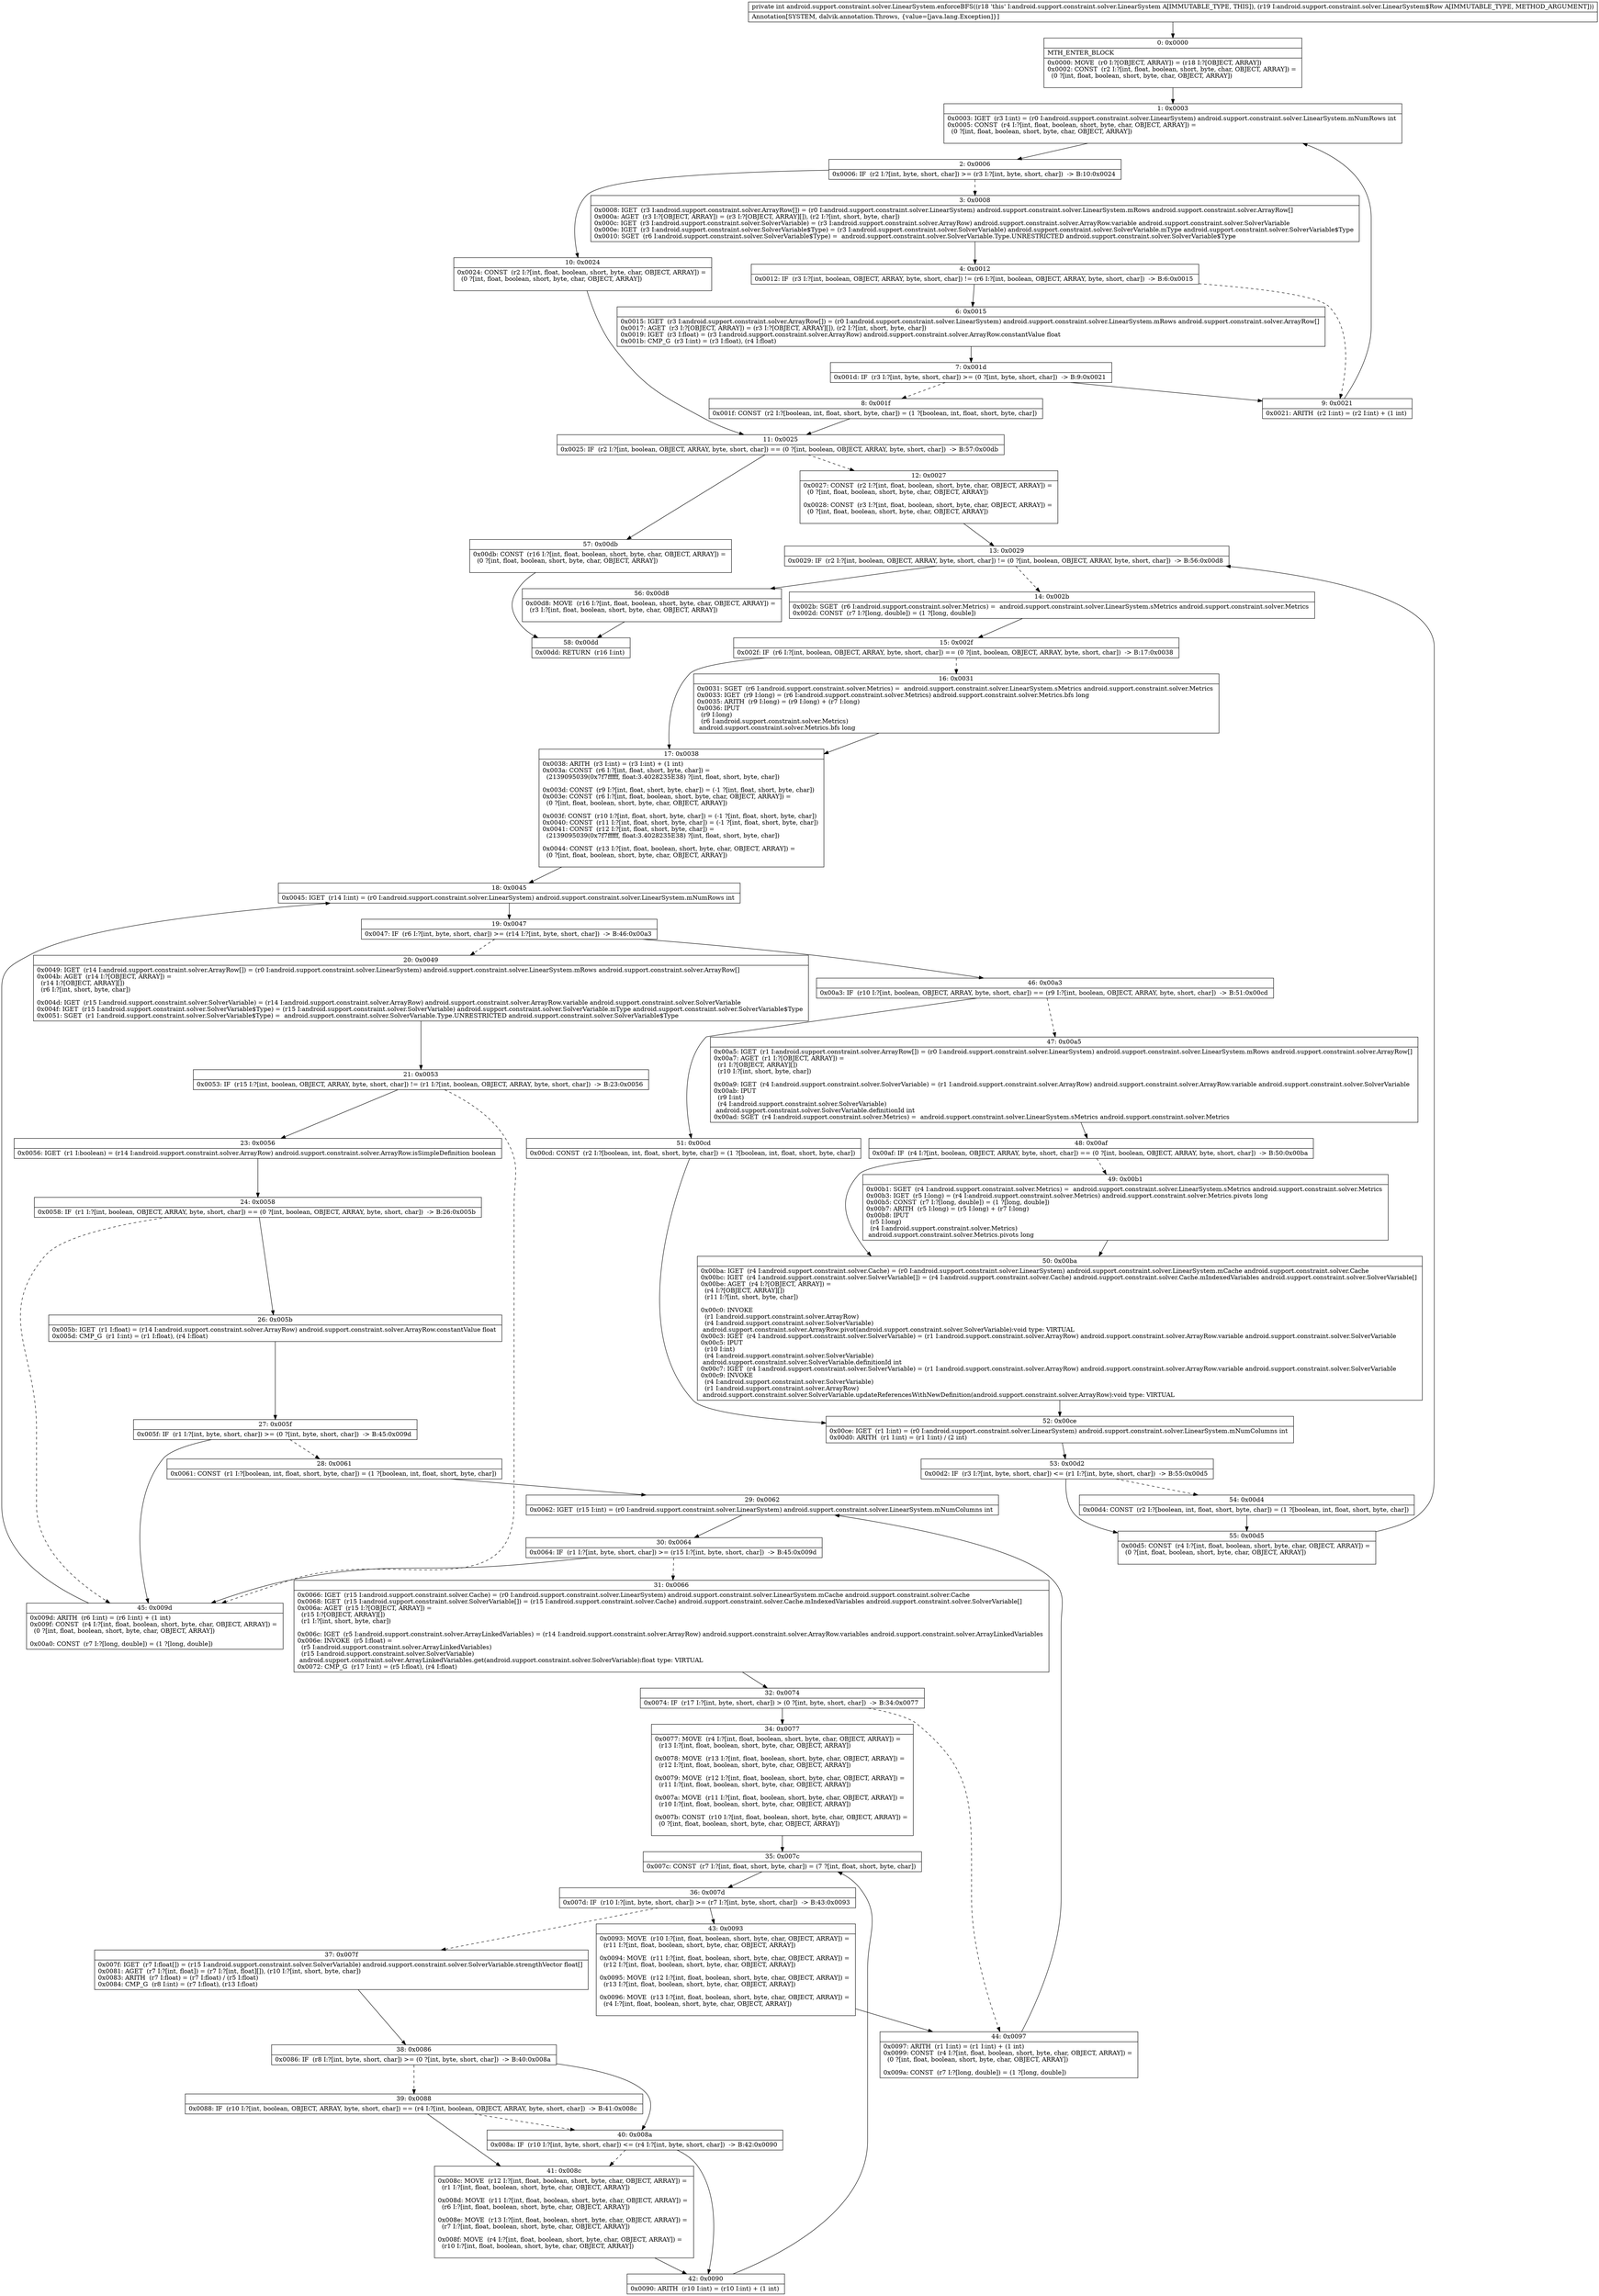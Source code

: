 digraph "CFG forandroid.support.constraint.solver.LinearSystem.enforceBFS(Landroid\/support\/constraint\/solver\/LinearSystem$Row;)I" {
Node_0 [shape=record,label="{0\:\ 0x0000|MTH_ENTER_BLOCK\l|0x0000: MOVE  (r0 I:?[OBJECT, ARRAY]) = (r18 I:?[OBJECT, ARRAY]) \l0x0002: CONST  (r2 I:?[int, float, boolean, short, byte, char, OBJECT, ARRAY]) = \l  (0 ?[int, float, boolean, short, byte, char, OBJECT, ARRAY])\l \l}"];
Node_1 [shape=record,label="{1\:\ 0x0003|0x0003: IGET  (r3 I:int) = (r0 I:android.support.constraint.solver.LinearSystem) android.support.constraint.solver.LinearSystem.mNumRows int \l0x0005: CONST  (r4 I:?[int, float, boolean, short, byte, char, OBJECT, ARRAY]) = \l  (0 ?[int, float, boolean, short, byte, char, OBJECT, ARRAY])\l \l}"];
Node_2 [shape=record,label="{2\:\ 0x0006|0x0006: IF  (r2 I:?[int, byte, short, char]) \>= (r3 I:?[int, byte, short, char])  \-\> B:10:0x0024 \l}"];
Node_3 [shape=record,label="{3\:\ 0x0008|0x0008: IGET  (r3 I:android.support.constraint.solver.ArrayRow[]) = (r0 I:android.support.constraint.solver.LinearSystem) android.support.constraint.solver.LinearSystem.mRows android.support.constraint.solver.ArrayRow[] \l0x000a: AGET  (r3 I:?[OBJECT, ARRAY]) = (r3 I:?[OBJECT, ARRAY][]), (r2 I:?[int, short, byte, char]) \l0x000c: IGET  (r3 I:android.support.constraint.solver.SolverVariable) = (r3 I:android.support.constraint.solver.ArrayRow) android.support.constraint.solver.ArrayRow.variable android.support.constraint.solver.SolverVariable \l0x000e: IGET  (r3 I:android.support.constraint.solver.SolverVariable$Type) = (r3 I:android.support.constraint.solver.SolverVariable) android.support.constraint.solver.SolverVariable.mType android.support.constraint.solver.SolverVariable$Type \l0x0010: SGET  (r6 I:android.support.constraint.solver.SolverVariable$Type) =  android.support.constraint.solver.SolverVariable.Type.UNRESTRICTED android.support.constraint.solver.SolverVariable$Type \l}"];
Node_4 [shape=record,label="{4\:\ 0x0012|0x0012: IF  (r3 I:?[int, boolean, OBJECT, ARRAY, byte, short, char]) != (r6 I:?[int, boolean, OBJECT, ARRAY, byte, short, char])  \-\> B:6:0x0015 \l}"];
Node_6 [shape=record,label="{6\:\ 0x0015|0x0015: IGET  (r3 I:android.support.constraint.solver.ArrayRow[]) = (r0 I:android.support.constraint.solver.LinearSystem) android.support.constraint.solver.LinearSystem.mRows android.support.constraint.solver.ArrayRow[] \l0x0017: AGET  (r3 I:?[OBJECT, ARRAY]) = (r3 I:?[OBJECT, ARRAY][]), (r2 I:?[int, short, byte, char]) \l0x0019: IGET  (r3 I:float) = (r3 I:android.support.constraint.solver.ArrayRow) android.support.constraint.solver.ArrayRow.constantValue float \l0x001b: CMP_G  (r3 I:int) = (r3 I:float), (r4 I:float) \l}"];
Node_7 [shape=record,label="{7\:\ 0x001d|0x001d: IF  (r3 I:?[int, byte, short, char]) \>= (0 ?[int, byte, short, char])  \-\> B:9:0x0021 \l}"];
Node_8 [shape=record,label="{8\:\ 0x001f|0x001f: CONST  (r2 I:?[boolean, int, float, short, byte, char]) = (1 ?[boolean, int, float, short, byte, char]) \l}"];
Node_9 [shape=record,label="{9\:\ 0x0021|0x0021: ARITH  (r2 I:int) = (r2 I:int) + (1 int) \l}"];
Node_10 [shape=record,label="{10\:\ 0x0024|0x0024: CONST  (r2 I:?[int, float, boolean, short, byte, char, OBJECT, ARRAY]) = \l  (0 ?[int, float, boolean, short, byte, char, OBJECT, ARRAY])\l \l}"];
Node_11 [shape=record,label="{11\:\ 0x0025|0x0025: IF  (r2 I:?[int, boolean, OBJECT, ARRAY, byte, short, char]) == (0 ?[int, boolean, OBJECT, ARRAY, byte, short, char])  \-\> B:57:0x00db \l}"];
Node_12 [shape=record,label="{12\:\ 0x0027|0x0027: CONST  (r2 I:?[int, float, boolean, short, byte, char, OBJECT, ARRAY]) = \l  (0 ?[int, float, boolean, short, byte, char, OBJECT, ARRAY])\l \l0x0028: CONST  (r3 I:?[int, float, boolean, short, byte, char, OBJECT, ARRAY]) = \l  (0 ?[int, float, boolean, short, byte, char, OBJECT, ARRAY])\l \l}"];
Node_13 [shape=record,label="{13\:\ 0x0029|0x0029: IF  (r2 I:?[int, boolean, OBJECT, ARRAY, byte, short, char]) != (0 ?[int, boolean, OBJECT, ARRAY, byte, short, char])  \-\> B:56:0x00d8 \l}"];
Node_14 [shape=record,label="{14\:\ 0x002b|0x002b: SGET  (r6 I:android.support.constraint.solver.Metrics) =  android.support.constraint.solver.LinearSystem.sMetrics android.support.constraint.solver.Metrics \l0x002d: CONST  (r7 I:?[long, double]) = (1 ?[long, double]) \l}"];
Node_15 [shape=record,label="{15\:\ 0x002f|0x002f: IF  (r6 I:?[int, boolean, OBJECT, ARRAY, byte, short, char]) == (0 ?[int, boolean, OBJECT, ARRAY, byte, short, char])  \-\> B:17:0x0038 \l}"];
Node_16 [shape=record,label="{16\:\ 0x0031|0x0031: SGET  (r6 I:android.support.constraint.solver.Metrics) =  android.support.constraint.solver.LinearSystem.sMetrics android.support.constraint.solver.Metrics \l0x0033: IGET  (r9 I:long) = (r6 I:android.support.constraint.solver.Metrics) android.support.constraint.solver.Metrics.bfs long \l0x0035: ARITH  (r9 I:long) = (r9 I:long) + (r7 I:long) \l0x0036: IPUT  \l  (r9 I:long)\l  (r6 I:android.support.constraint.solver.Metrics)\l android.support.constraint.solver.Metrics.bfs long \l}"];
Node_17 [shape=record,label="{17\:\ 0x0038|0x0038: ARITH  (r3 I:int) = (r3 I:int) + (1 int) \l0x003a: CONST  (r6 I:?[int, float, short, byte, char]) = \l  (2139095039(0x7f7fffff, float:3.4028235E38) ?[int, float, short, byte, char])\l \l0x003d: CONST  (r9 I:?[int, float, short, byte, char]) = (\-1 ?[int, float, short, byte, char]) \l0x003e: CONST  (r6 I:?[int, float, boolean, short, byte, char, OBJECT, ARRAY]) = \l  (0 ?[int, float, boolean, short, byte, char, OBJECT, ARRAY])\l \l0x003f: CONST  (r10 I:?[int, float, short, byte, char]) = (\-1 ?[int, float, short, byte, char]) \l0x0040: CONST  (r11 I:?[int, float, short, byte, char]) = (\-1 ?[int, float, short, byte, char]) \l0x0041: CONST  (r12 I:?[int, float, short, byte, char]) = \l  (2139095039(0x7f7fffff, float:3.4028235E38) ?[int, float, short, byte, char])\l \l0x0044: CONST  (r13 I:?[int, float, boolean, short, byte, char, OBJECT, ARRAY]) = \l  (0 ?[int, float, boolean, short, byte, char, OBJECT, ARRAY])\l \l}"];
Node_18 [shape=record,label="{18\:\ 0x0045|0x0045: IGET  (r14 I:int) = (r0 I:android.support.constraint.solver.LinearSystem) android.support.constraint.solver.LinearSystem.mNumRows int \l}"];
Node_19 [shape=record,label="{19\:\ 0x0047|0x0047: IF  (r6 I:?[int, byte, short, char]) \>= (r14 I:?[int, byte, short, char])  \-\> B:46:0x00a3 \l}"];
Node_20 [shape=record,label="{20\:\ 0x0049|0x0049: IGET  (r14 I:android.support.constraint.solver.ArrayRow[]) = (r0 I:android.support.constraint.solver.LinearSystem) android.support.constraint.solver.LinearSystem.mRows android.support.constraint.solver.ArrayRow[] \l0x004b: AGET  (r14 I:?[OBJECT, ARRAY]) = \l  (r14 I:?[OBJECT, ARRAY][])\l  (r6 I:?[int, short, byte, char])\l \l0x004d: IGET  (r15 I:android.support.constraint.solver.SolverVariable) = (r14 I:android.support.constraint.solver.ArrayRow) android.support.constraint.solver.ArrayRow.variable android.support.constraint.solver.SolverVariable \l0x004f: IGET  (r15 I:android.support.constraint.solver.SolverVariable$Type) = (r15 I:android.support.constraint.solver.SolverVariable) android.support.constraint.solver.SolverVariable.mType android.support.constraint.solver.SolverVariable$Type \l0x0051: SGET  (r1 I:android.support.constraint.solver.SolverVariable$Type) =  android.support.constraint.solver.SolverVariable.Type.UNRESTRICTED android.support.constraint.solver.SolverVariable$Type \l}"];
Node_21 [shape=record,label="{21\:\ 0x0053|0x0053: IF  (r15 I:?[int, boolean, OBJECT, ARRAY, byte, short, char]) != (r1 I:?[int, boolean, OBJECT, ARRAY, byte, short, char])  \-\> B:23:0x0056 \l}"];
Node_23 [shape=record,label="{23\:\ 0x0056|0x0056: IGET  (r1 I:boolean) = (r14 I:android.support.constraint.solver.ArrayRow) android.support.constraint.solver.ArrayRow.isSimpleDefinition boolean \l}"];
Node_24 [shape=record,label="{24\:\ 0x0058|0x0058: IF  (r1 I:?[int, boolean, OBJECT, ARRAY, byte, short, char]) == (0 ?[int, boolean, OBJECT, ARRAY, byte, short, char])  \-\> B:26:0x005b \l}"];
Node_26 [shape=record,label="{26\:\ 0x005b|0x005b: IGET  (r1 I:float) = (r14 I:android.support.constraint.solver.ArrayRow) android.support.constraint.solver.ArrayRow.constantValue float \l0x005d: CMP_G  (r1 I:int) = (r1 I:float), (r4 I:float) \l}"];
Node_27 [shape=record,label="{27\:\ 0x005f|0x005f: IF  (r1 I:?[int, byte, short, char]) \>= (0 ?[int, byte, short, char])  \-\> B:45:0x009d \l}"];
Node_28 [shape=record,label="{28\:\ 0x0061|0x0061: CONST  (r1 I:?[boolean, int, float, short, byte, char]) = (1 ?[boolean, int, float, short, byte, char]) \l}"];
Node_29 [shape=record,label="{29\:\ 0x0062|0x0062: IGET  (r15 I:int) = (r0 I:android.support.constraint.solver.LinearSystem) android.support.constraint.solver.LinearSystem.mNumColumns int \l}"];
Node_30 [shape=record,label="{30\:\ 0x0064|0x0064: IF  (r1 I:?[int, byte, short, char]) \>= (r15 I:?[int, byte, short, char])  \-\> B:45:0x009d \l}"];
Node_31 [shape=record,label="{31\:\ 0x0066|0x0066: IGET  (r15 I:android.support.constraint.solver.Cache) = (r0 I:android.support.constraint.solver.LinearSystem) android.support.constraint.solver.LinearSystem.mCache android.support.constraint.solver.Cache \l0x0068: IGET  (r15 I:android.support.constraint.solver.SolverVariable[]) = (r15 I:android.support.constraint.solver.Cache) android.support.constraint.solver.Cache.mIndexedVariables android.support.constraint.solver.SolverVariable[] \l0x006a: AGET  (r15 I:?[OBJECT, ARRAY]) = \l  (r15 I:?[OBJECT, ARRAY][])\l  (r1 I:?[int, short, byte, char])\l \l0x006c: IGET  (r5 I:android.support.constraint.solver.ArrayLinkedVariables) = (r14 I:android.support.constraint.solver.ArrayRow) android.support.constraint.solver.ArrayRow.variables android.support.constraint.solver.ArrayLinkedVariables \l0x006e: INVOKE  (r5 I:float) = \l  (r5 I:android.support.constraint.solver.ArrayLinkedVariables)\l  (r15 I:android.support.constraint.solver.SolverVariable)\l android.support.constraint.solver.ArrayLinkedVariables.get(android.support.constraint.solver.SolverVariable):float type: VIRTUAL \l0x0072: CMP_G  (r17 I:int) = (r5 I:float), (r4 I:float) \l}"];
Node_32 [shape=record,label="{32\:\ 0x0074|0x0074: IF  (r17 I:?[int, byte, short, char]) \> (0 ?[int, byte, short, char])  \-\> B:34:0x0077 \l}"];
Node_34 [shape=record,label="{34\:\ 0x0077|0x0077: MOVE  (r4 I:?[int, float, boolean, short, byte, char, OBJECT, ARRAY]) = \l  (r13 I:?[int, float, boolean, short, byte, char, OBJECT, ARRAY])\l \l0x0078: MOVE  (r13 I:?[int, float, boolean, short, byte, char, OBJECT, ARRAY]) = \l  (r12 I:?[int, float, boolean, short, byte, char, OBJECT, ARRAY])\l \l0x0079: MOVE  (r12 I:?[int, float, boolean, short, byte, char, OBJECT, ARRAY]) = \l  (r11 I:?[int, float, boolean, short, byte, char, OBJECT, ARRAY])\l \l0x007a: MOVE  (r11 I:?[int, float, boolean, short, byte, char, OBJECT, ARRAY]) = \l  (r10 I:?[int, float, boolean, short, byte, char, OBJECT, ARRAY])\l \l0x007b: CONST  (r10 I:?[int, float, boolean, short, byte, char, OBJECT, ARRAY]) = \l  (0 ?[int, float, boolean, short, byte, char, OBJECT, ARRAY])\l \l}"];
Node_35 [shape=record,label="{35\:\ 0x007c|0x007c: CONST  (r7 I:?[int, float, short, byte, char]) = (7 ?[int, float, short, byte, char]) \l}"];
Node_36 [shape=record,label="{36\:\ 0x007d|0x007d: IF  (r10 I:?[int, byte, short, char]) \>= (r7 I:?[int, byte, short, char])  \-\> B:43:0x0093 \l}"];
Node_37 [shape=record,label="{37\:\ 0x007f|0x007f: IGET  (r7 I:float[]) = (r15 I:android.support.constraint.solver.SolverVariable) android.support.constraint.solver.SolverVariable.strengthVector float[] \l0x0081: AGET  (r7 I:?[int, float]) = (r7 I:?[int, float][]), (r10 I:?[int, short, byte, char]) \l0x0083: ARITH  (r7 I:float) = (r7 I:float) \/ (r5 I:float) \l0x0084: CMP_G  (r8 I:int) = (r7 I:float), (r13 I:float) \l}"];
Node_38 [shape=record,label="{38\:\ 0x0086|0x0086: IF  (r8 I:?[int, byte, short, char]) \>= (0 ?[int, byte, short, char])  \-\> B:40:0x008a \l}"];
Node_39 [shape=record,label="{39\:\ 0x0088|0x0088: IF  (r10 I:?[int, boolean, OBJECT, ARRAY, byte, short, char]) == (r4 I:?[int, boolean, OBJECT, ARRAY, byte, short, char])  \-\> B:41:0x008c \l}"];
Node_40 [shape=record,label="{40\:\ 0x008a|0x008a: IF  (r10 I:?[int, byte, short, char]) \<= (r4 I:?[int, byte, short, char])  \-\> B:42:0x0090 \l}"];
Node_41 [shape=record,label="{41\:\ 0x008c|0x008c: MOVE  (r12 I:?[int, float, boolean, short, byte, char, OBJECT, ARRAY]) = \l  (r1 I:?[int, float, boolean, short, byte, char, OBJECT, ARRAY])\l \l0x008d: MOVE  (r11 I:?[int, float, boolean, short, byte, char, OBJECT, ARRAY]) = \l  (r6 I:?[int, float, boolean, short, byte, char, OBJECT, ARRAY])\l \l0x008e: MOVE  (r13 I:?[int, float, boolean, short, byte, char, OBJECT, ARRAY]) = \l  (r7 I:?[int, float, boolean, short, byte, char, OBJECT, ARRAY])\l \l0x008f: MOVE  (r4 I:?[int, float, boolean, short, byte, char, OBJECT, ARRAY]) = \l  (r10 I:?[int, float, boolean, short, byte, char, OBJECT, ARRAY])\l \l}"];
Node_42 [shape=record,label="{42\:\ 0x0090|0x0090: ARITH  (r10 I:int) = (r10 I:int) + (1 int) \l}"];
Node_43 [shape=record,label="{43\:\ 0x0093|0x0093: MOVE  (r10 I:?[int, float, boolean, short, byte, char, OBJECT, ARRAY]) = \l  (r11 I:?[int, float, boolean, short, byte, char, OBJECT, ARRAY])\l \l0x0094: MOVE  (r11 I:?[int, float, boolean, short, byte, char, OBJECT, ARRAY]) = \l  (r12 I:?[int, float, boolean, short, byte, char, OBJECT, ARRAY])\l \l0x0095: MOVE  (r12 I:?[int, float, boolean, short, byte, char, OBJECT, ARRAY]) = \l  (r13 I:?[int, float, boolean, short, byte, char, OBJECT, ARRAY])\l \l0x0096: MOVE  (r13 I:?[int, float, boolean, short, byte, char, OBJECT, ARRAY]) = \l  (r4 I:?[int, float, boolean, short, byte, char, OBJECT, ARRAY])\l \l}"];
Node_44 [shape=record,label="{44\:\ 0x0097|0x0097: ARITH  (r1 I:int) = (r1 I:int) + (1 int) \l0x0099: CONST  (r4 I:?[int, float, boolean, short, byte, char, OBJECT, ARRAY]) = \l  (0 ?[int, float, boolean, short, byte, char, OBJECT, ARRAY])\l \l0x009a: CONST  (r7 I:?[long, double]) = (1 ?[long, double]) \l}"];
Node_45 [shape=record,label="{45\:\ 0x009d|0x009d: ARITH  (r6 I:int) = (r6 I:int) + (1 int) \l0x009f: CONST  (r4 I:?[int, float, boolean, short, byte, char, OBJECT, ARRAY]) = \l  (0 ?[int, float, boolean, short, byte, char, OBJECT, ARRAY])\l \l0x00a0: CONST  (r7 I:?[long, double]) = (1 ?[long, double]) \l}"];
Node_46 [shape=record,label="{46\:\ 0x00a3|0x00a3: IF  (r10 I:?[int, boolean, OBJECT, ARRAY, byte, short, char]) == (r9 I:?[int, boolean, OBJECT, ARRAY, byte, short, char])  \-\> B:51:0x00cd \l}"];
Node_47 [shape=record,label="{47\:\ 0x00a5|0x00a5: IGET  (r1 I:android.support.constraint.solver.ArrayRow[]) = (r0 I:android.support.constraint.solver.LinearSystem) android.support.constraint.solver.LinearSystem.mRows android.support.constraint.solver.ArrayRow[] \l0x00a7: AGET  (r1 I:?[OBJECT, ARRAY]) = \l  (r1 I:?[OBJECT, ARRAY][])\l  (r10 I:?[int, short, byte, char])\l \l0x00a9: IGET  (r4 I:android.support.constraint.solver.SolverVariable) = (r1 I:android.support.constraint.solver.ArrayRow) android.support.constraint.solver.ArrayRow.variable android.support.constraint.solver.SolverVariable \l0x00ab: IPUT  \l  (r9 I:int)\l  (r4 I:android.support.constraint.solver.SolverVariable)\l android.support.constraint.solver.SolverVariable.definitionId int \l0x00ad: SGET  (r4 I:android.support.constraint.solver.Metrics) =  android.support.constraint.solver.LinearSystem.sMetrics android.support.constraint.solver.Metrics \l}"];
Node_48 [shape=record,label="{48\:\ 0x00af|0x00af: IF  (r4 I:?[int, boolean, OBJECT, ARRAY, byte, short, char]) == (0 ?[int, boolean, OBJECT, ARRAY, byte, short, char])  \-\> B:50:0x00ba \l}"];
Node_49 [shape=record,label="{49\:\ 0x00b1|0x00b1: SGET  (r4 I:android.support.constraint.solver.Metrics) =  android.support.constraint.solver.LinearSystem.sMetrics android.support.constraint.solver.Metrics \l0x00b3: IGET  (r5 I:long) = (r4 I:android.support.constraint.solver.Metrics) android.support.constraint.solver.Metrics.pivots long \l0x00b5: CONST  (r7 I:?[long, double]) = (1 ?[long, double]) \l0x00b7: ARITH  (r5 I:long) = (r5 I:long) + (r7 I:long) \l0x00b8: IPUT  \l  (r5 I:long)\l  (r4 I:android.support.constraint.solver.Metrics)\l android.support.constraint.solver.Metrics.pivots long \l}"];
Node_50 [shape=record,label="{50\:\ 0x00ba|0x00ba: IGET  (r4 I:android.support.constraint.solver.Cache) = (r0 I:android.support.constraint.solver.LinearSystem) android.support.constraint.solver.LinearSystem.mCache android.support.constraint.solver.Cache \l0x00bc: IGET  (r4 I:android.support.constraint.solver.SolverVariable[]) = (r4 I:android.support.constraint.solver.Cache) android.support.constraint.solver.Cache.mIndexedVariables android.support.constraint.solver.SolverVariable[] \l0x00be: AGET  (r4 I:?[OBJECT, ARRAY]) = \l  (r4 I:?[OBJECT, ARRAY][])\l  (r11 I:?[int, short, byte, char])\l \l0x00c0: INVOKE  \l  (r1 I:android.support.constraint.solver.ArrayRow)\l  (r4 I:android.support.constraint.solver.SolverVariable)\l android.support.constraint.solver.ArrayRow.pivot(android.support.constraint.solver.SolverVariable):void type: VIRTUAL \l0x00c3: IGET  (r4 I:android.support.constraint.solver.SolverVariable) = (r1 I:android.support.constraint.solver.ArrayRow) android.support.constraint.solver.ArrayRow.variable android.support.constraint.solver.SolverVariable \l0x00c5: IPUT  \l  (r10 I:int)\l  (r4 I:android.support.constraint.solver.SolverVariable)\l android.support.constraint.solver.SolverVariable.definitionId int \l0x00c7: IGET  (r4 I:android.support.constraint.solver.SolverVariable) = (r1 I:android.support.constraint.solver.ArrayRow) android.support.constraint.solver.ArrayRow.variable android.support.constraint.solver.SolverVariable \l0x00c9: INVOKE  \l  (r4 I:android.support.constraint.solver.SolverVariable)\l  (r1 I:android.support.constraint.solver.ArrayRow)\l android.support.constraint.solver.SolverVariable.updateReferencesWithNewDefinition(android.support.constraint.solver.ArrayRow):void type: VIRTUAL \l}"];
Node_51 [shape=record,label="{51\:\ 0x00cd|0x00cd: CONST  (r2 I:?[boolean, int, float, short, byte, char]) = (1 ?[boolean, int, float, short, byte, char]) \l}"];
Node_52 [shape=record,label="{52\:\ 0x00ce|0x00ce: IGET  (r1 I:int) = (r0 I:android.support.constraint.solver.LinearSystem) android.support.constraint.solver.LinearSystem.mNumColumns int \l0x00d0: ARITH  (r1 I:int) = (r1 I:int) \/ (2 int) \l}"];
Node_53 [shape=record,label="{53\:\ 0x00d2|0x00d2: IF  (r3 I:?[int, byte, short, char]) \<= (r1 I:?[int, byte, short, char])  \-\> B:55:0x00d5 \l}"];
Node_54 [shape=record,label="{54\:\ 0x00d4|0x00d4: CONST  (r2 I:?[boolean, int, float, short, byte, char]) = (1 ?[boolean, int, float, short, byte, char]) \l}"];
Node_55 [shape=record,label="{55\:\ 0x00d5|0x00d5: CONST  (r4 I:?[int, float, boolean, short, byte, char, OBJECT, ARRAY]) = \l  (0 ?[int, float, boolean, short, byte, char, OBJECT, ARRAY])\l \l}"];
Node_56 [shape=record,label="{56\:\ 0x00d8|0x00d8: MOVE  (r16 I:?[int, float, boolean, short, byte, char, OBJECT, ARRAY]) = \l  (r3 I:?[int, float, boolean, short, byte, char, OBJECT, ARRAY])\l \l}"];
Node_57 [shape=record,label="{57\:\ 0x00db|0x00db: CONST  (r16 I:?[int, float, boolean, short, byte, char, OBJECT, ARRAY]) = \l  (0 ?[int, float, boolean, short, byte, char, OBJECT, ARRAY])\l \l}"];
Node_58 [shape=record,label="{58\:\ 0x00dd|0x00dd: RETURN  (r16 I:int) \l}"];
MethodNode[shape=record,label="{private int android.support.constraint.solver.LinearSystem.enforceBFS((r18 'this' I:android.support.constraint.solver.LinearSystem A[IMMUTABLE_TYPE, THIS]), (r19 I:android.support.constraint.solver.LinearSystem$Row A[IMMUTABLE_TYPE, METHOD_ARGUMENT]))  | Annotation[SYSTEM, dalvik.annotation.Throws, \{value=[java.lang.Exception]\}]\l}"];
MethodNode -> Node_0;
Node_0 -> Node_1;
Node_1 -> Node_2;
Node_2 -> Node_3[style=dashed];
Node_2 -> Node_10;
Node_3 -> Node_4;
Node_4 -> Node_6;
Node_4 -> Node_9[style=dashed];
Node_6 -> Node_7;
Node_7 -> Node_8[style=dashed];
Node_7 -> Node_9;
Node_8 -> Node_11;
Node_9 -> Node_1;
Node_10 -> Node_11;
Node_11 -> Node_12[style=dashed];
Node_11 -> Node_57;
Node_12 -> Node_13;
Node_13 -> Node_14[style=dashed];
Node_13 -> Node_56;
Node_14 -> Node_15;
Node_15 -> Node_16[style=dashed];
Node_15 -> Node_17;
Node_16 -> Node_17;
Node_17 -> Node_18;
Node_18 -> Node_19;
Node_19 -> Node_20[style=dashed];
Node_19 -> Node_46;
Node_20 -> Node_21;
Node_21 -> Node_23;
Node_21 -> Node_45[style=dashed];
Node_23 -> Node_24;
Node_24 -> Node_26;
Node_24 -> Node_45[style=dashed];
Node_26 -> Node_27;
Node_27 -> Node_28[style=dashed];
Node_27 -> Node_45;
Node_28 -> Node_29;
Node_29 -> Node_30;
Node_30 -> Node_31[style=dashed];
Node_30 -> Node_45;
Node_31 -> Node_32;
Node_32 -> Node_34;
Node_32 -> Node_44[style=dashed];
Node_34 -> Node_35;
Node_35 -> Node_36;
Node_36 -> Node_37[style=dashed];
Node_36 -> Node_43;
Node_37 -> Node_38;
Node_38 -> Node_39[style=dashed];
Node_38 -> Node_40;
Node_39 -> Node_40[style=dashed];
Node_39 -> Node_41;
Node_40 -> Node_41[style=dashed];
Node_40 -> Node_42;
Node_41 -> Node_42;
Node_42 -> Node_35;
Node_43 -> Node_44;
Node_44 -> Node_29;
Node_45 -> Node_18;
Node_46 -> Node_47[style=dashed];
Node_46 -> Node_51;
Node_47 -> Node_48;
Node_48 -> Node_49[style=dashed];
Node_48 -> Node_50;
Node_49 -> Node_50;
Node_50 -> Node_52;
Node_51 -> Node_52;
Node_52 -> Node_53;
Node_53 -> Node_54[style=dashed];
Node_53 -> Node_55;
Node_54 -> Node_55;
Node_55 -> Node_13;
Node_56 -> Node_58;
Node_57 -> Node_58;
}

